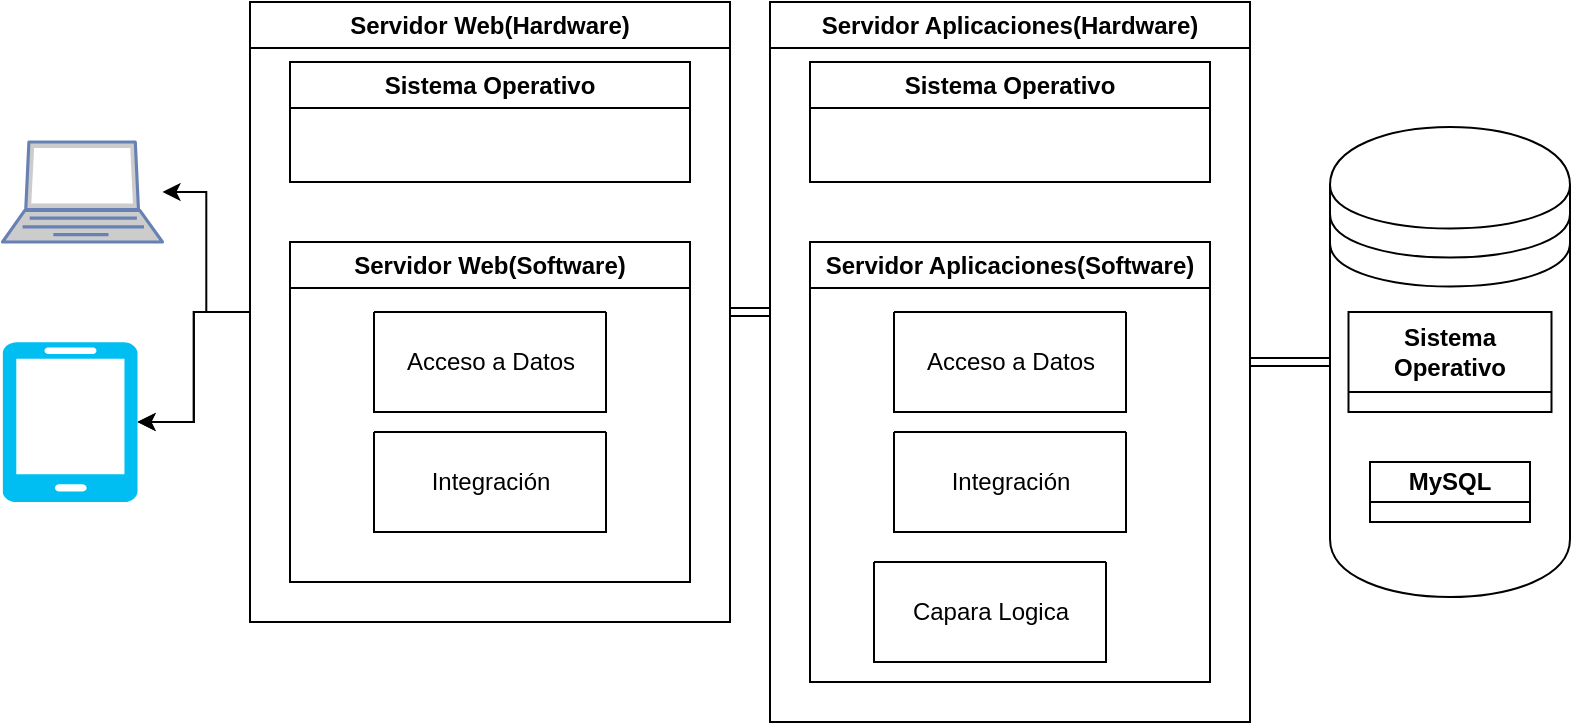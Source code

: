 <mxfile version="22.1.7" type="github">
  <diagram name="Página-1" id="-j9YsOTtKvL4H9mngYxr">
    <mxGraphModel dx="976" dy="493" grid="1" gridSize="10" guides="1" tooltips="1" connect="1" arrows="1" fold="1" page="1" pageScale="1" pageWidth="827" pageHeight="1169" math="0" shadow="0">
      <root>
        <mxCell id="0" />
        <mxCell id="1" parent="0" />
        <mxCell id="SzfiWY18w306z-u7eUfl-1" value="" style="fontColor=#0066CC;verticalAlign=top;verticalLabelPosition=bottom;labelPosition=center;align=center;html=1;outlineConnect=0;fillColor=#CCCCCC;strokeColor=#6881B3;gradientColor=none;gradientDirection=north;strokeWidth=2;shape=mxgraph.networks.laptop;" parent="1" vertex="1">
          <mxGeometry x="16.25" y="150" width="80" height="50" as="geometry" />
        </mxCell>
        <mxCell id="SzfiWY18w306z-u7eUfl-3" value="" style="verticalLabelPosition=bottom;html=1;verticalAlign=top;align=center;strokeColor=none;fillColor=#00BEF2;shape=mxgraph.azure.mobile;pointerEvents=1;" parent="1" vertex="1">
          <mxGeometry x="16.25" y="250" width="67.5" height="80" as="geometry" />
        </mxCell>
        <mxCell id="_EdXMlaVL56mWMbzIquL-31" value="" style="edgeStyle=orthogonalEdgeStyle;rounded=0;orthogonalLoop=1;jettySize=auto;html=1;" edge="1" parent="1" source="_EdXMlaVL56mWMbzIquL-3" target="SzfiWY18w306z-u7eUfl-3">
          <mxGeometry relative="1" as="geometry" />
        </mxCell>
        <mxCell id="_EdXMlaVL56mWMbzIquL-32" value="" style="edgeStyle=orthogonalEdgeStyle;rounded=0;orthogonalLoop=1;jettySize=auto;html=1;" edge="1" parent="1" source="_EdXMlaVL56mWMbzIquL-3" target="SzfiWY18w306z-u7eUfl-3">
          <mxGeometry relative="1" as="geometry" />
        </mxCell>
        <mxCell id="_EdXMlaVL56mWMbzIquL-33" style="edgeStyle=orthogonalEdgeStyle;rounded=0;orthogonalLoop=1;jettySize=auto;html=1;" edge="1" parent="1" source="_EdXMlaVL56mWMbzIquL-3" target="SzfiWY18w306z-u7eUfl-1">
          <mxGeometry relative="1" as="geometry" />
        </mxCell>
        <mxCell id="_EdXMlaVL56mWMbzIquL-35" style="edgeStyle=orthogonalEdgeStyle;rounded=0;orthogonalLoop=1;jettySize=auto;html=1;exitX=1;exitY=0.5;exitDx=0;exitDy=0;shape=link;" edge="1" parent="1" source="_EdXMlaVL56mWMbzIquL-3">
          <mxGeometry relative="1" as="geometry">
            <mxPoint x="400" y="235" as="targetPoint" />
          </mxGeometry>
        </mxCell>
        <mxCell id="_EdXMlaVL56mWMbzIquL-3" value="Servidor Web(Hardware)" style="swimlane;whiteSpace=wrap;html=1;" vertex="1" parent="1">
          <mxGeometry x="140" y="80" width="240" height="310" as="geometry" />
        </mxCell>
        <mxCell id="_EdXMlaVL56mWMbzIquL-11" value="Sistema Operativo" style="swimlane;whiteSpace=wrap;html=1;" vertex="1" parent="_EdXMlaVL56mWMbzIquL-3">
          <mxGeometry x="20" y="30" width="200" height="60" as="geometry" />
        </mxCell>
        <mxCell id="_EdXMlaVL56mWMbzIquL-14" value="Servidor Web(Software)" style="swimlane;whiteSpace=wrap;html=1;" vertex="1" parent="_EdXMlaVL56mWMbzIquL-3">
          <mxGeometry x="20" y="120" width="200" height="170" as="geometry" />
        </mxCell>
        <mxCell id="_EdXMlaVL56mWMbzIquL-7" value="" style="swimlane;startSize=0;" vertex="1" parent="_EdXMlaVL56mWMbzIquL-14">
          <mxGeometry x="42" y="35" width="116" height="50" as="geometry" />
        </mxCell>
        <mxCell id="_EdXMlaVL56mWMbzIquL-8" value="Acceso a Datos" style="text;html=1;align=center;verticalAlign=middle;resizable=0;points=[];autosize=1;strokeColor=none;fillColor=none;" vertex="1" parent="_EdXMlaVL56mWMbzIquL-7">
          <mxGeometry x="3" y="10" width="110" height="30" as="geometry" />
        </mxCell>
        <mxCell id="_EdXMlaVL56mWMbzIquL-15" value="" style="swimlane;startSize=0;" vertex="1" parent="_EdXMlaVL56mWMbzIquL-14">
          <mxGeometry x="42" y="95" width="116" height="50" as="geometry" />
        </mxCell>
        <mxCell id="_EdXMlaVL56mWMbzIquL-16" value="Integración" style="text;html=1;align=center;verticalAlign=middle;resizable=0;points=[];autosize=1;strokeColor=none;fillColor=none;" vertex="1" parent="_EdXMlaVL56mWMbzIquL-15">
          <mxGeometry x="18" y="10" width="80" height="30" as="geometry" />
        </mxCell>
        <mxCell id="_EdXMlaVL56mWMbzIquL-38" value="" style="edgeStyle=orthogonalEdgeStyle;rounded=0;orthogonalLoop=1;jettySize=auto;html=1;shape=link;" edge="1" parent="1" source="_EdXMlaVL56mWMbzIquL-17" target="_EdXMlaVL56mWMbzIquL-5">
          <mxGeometry relative="1" as="geometry" />
        </mxCell>
        <mxCell id="_EdXMlaVL56mWMbzIquL-17" value="Servidor Aplicaciones(Hardware)" style="swimlane;whiteSpace=wrap;html=1;" vertex="1" parent="1">
          <mxGeometry x="400" y="80" width="240" height="360" as="geometry" />
        </mxCell>
        <mxCell id="_EdXMlaVL56mWMbzIquL-18" value="Sistema Operativo" style="swimlane;whiteSpace=wrap;html=1;" vertex="1" parent="_EdXMlaVL56mWMbzIquL-17">
          <mxGeometry x="20" y="30" width="200" height="60" as="geometry" />
        </mxCell>
        <mxCell id="_EdXMlaVL56mWMbzIquL-19" value="Servidor Aplicaciones(Software)" style="swimlane;whiteSpace=wrap;html=1;" vertex="1" parent="_EdXMlaVL56mWMbzIquL-17">
          <mxGeometry x="20" y="120" width="200" height="220" as="geometry" />
        </mxCell>
        <mxCell id="_EdXMlaVL56mWMbzIquL-20" value="" style="swimlane;startSize=0;" vertex="1" parent="_EdXMlaVL56mWMbzIquL-19">
          <mxGeometry x="42" y="35" width="116" height="50" as="geometry" />
        </mxCell>
        <mxCell id="_EdXMlaVL56mWMbzIquL-21" value="Acceso a Datos" style="text;html=1;align=center;verticalAlign=middle;resizable=0;points=[];autosize=1;strokeColor=none;fillColor=none;" vertex="1" parent="_EdXMlaVL56mWMbzIquL-20">
          <mxGeometry x="3" y="10" width="110" height="30" as="geometry" />
        </mxCell>
        <mxCell id="_EdXMlaVL56mWMbzIquL-22" value="" style="swimlane;startSize=0;" vertex="1" parent="_EdXMlaVL56mWMbzIquL-19">
          <mxGeometry x="42" y="95" width="116" height="50" as="geometry" />
        </mxCell>
        <mxCell id="_EdXMlaVL56mWMbzIquL-23" value="Integración" style="text;html=1;align=center;verticalAlign=middle;resizable=0;points=[];autosize=1;strokeColor=none;fillColor=none;" vertex="1" parent="_EdXMlaVL56mWMbzIquL-22">
          <mxGeometry x="18" y="10" width="80" height="30" as="geometry" />
        </mxCell>
        <mxCell id="_EdXMlaVL56mWMbzIquL-24" value="" style="swimlane;startSize=0;" vertex="1" parent="1">
          <mxGeometry x="452" y="360" width="116" height="50" as="geometry" />
        </mxCell>
        <mxCell id="_EdXMlaVL56mWMbzIquL-25" value="Capara Logica" style="text;html=1;align=center;verticalAlign=middle;resizable=0;points=[];autosize=1;strokeColor=none;fillColor=none;" vertex="1" parent="_EdXMlaVL56mWMbzIquL-24">
          <mxGeometry x="8" y="10" width="100" height="30" as="geometry" />
        </mxCell>
        <mxCell id="_EdXMlaVL56mWMbzIquL-5" value="" style="shape=datastore;whiteSpace=wrap;html=1;" vertex="1" parent="1">
          <mxGeometry x="680" y="142.5" width="120" height="235" as="geometry" />
        </mxCell>
        <mxCell id="_EdXMlaVL56mWMbzIquL-39" value="Sistema Operativo" style="swimlane;whiteSpace=wrap;html=1;startSize=40;" vertex="1" parent="1">
          <mxGeometry x="689.25" y="235" width="101.5" height="50" as="geometry" />
        </mxCell>
        <mxCell id="_EdXMlaVL56mWMbzIquL-41" value="MySQL" style="swimlane;whiteSpace=wrap;html=1;startSize=20;" vertex="1" parent="1">
          <mxGeometry x="700" y="310" width="80" height="30" as="geometry" />
        </mxCell>
      </root>
    </mxGraphModel>
  </diagram>
</mxfile>
